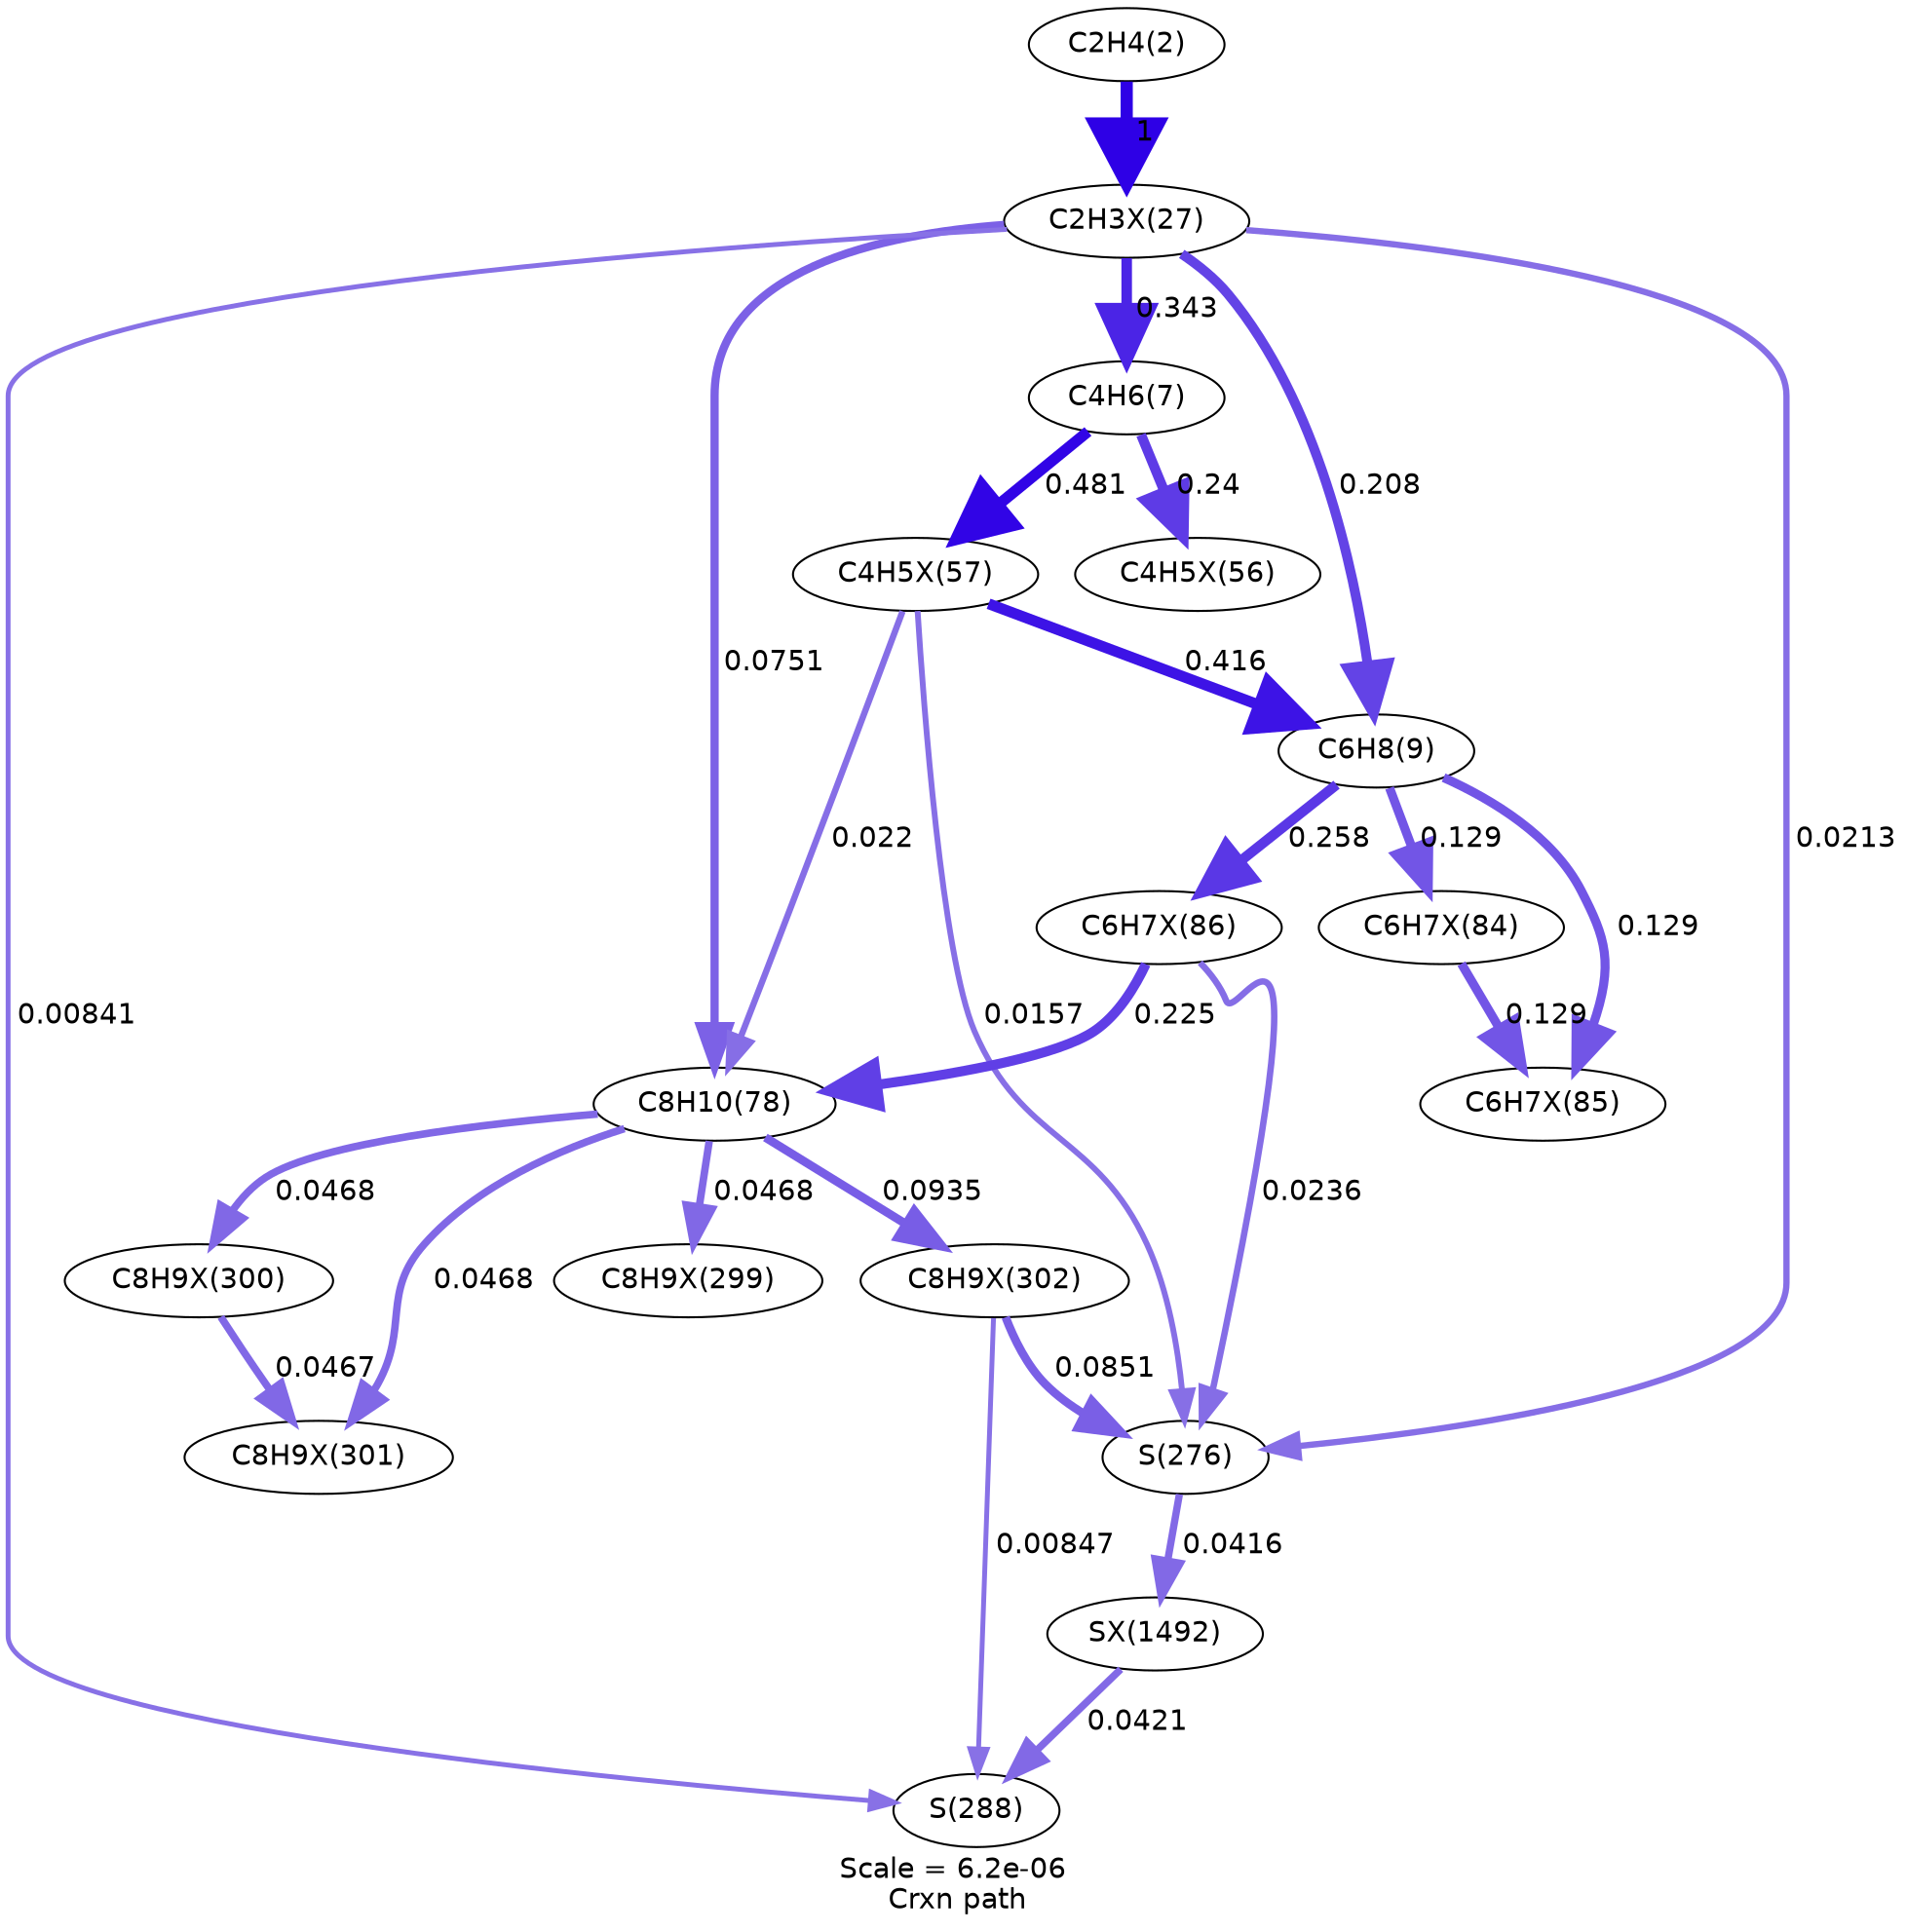 digraph reaction_paths {
center=1;
s5 -> s54[fontname="Helvetica", style="setlinewidth(6)", arrowsize=3, color="0.7, 1.5, 0.9"
, label=" 1"];
s54 -> s8[fontname="Helvetica", style="setlinewidth(5.19)", arrowsize=2.6, color="0.7, 0.843, 0.9"
, label=" 0.343"];
s54 -> s9[fontname="Helvetica", style="setlinewidth(4.82)", arrowsize=2.41, color="0.7, 0.708, 0.9"
, label=" 0.208"];
s54 -> s11[fontname="Helvetica", style="setlinewidth(4.05)", arrowsize=2.02, color="0.7, 0.575, 0.9"
, label=" 0.0751"];
s54 -> s28[fontname="Helvetica", style="setlinewidth(3.09)", arrowsize=1.55, color="0.7, 0.521, 0.9"
, label=" 0.0213"];
s54 -> s30[fontname="Helvetica", style="setlinewidth(2.39)", arrowsize=1.2, color="0.7, 0.508, 0.9"
, label=" 0.00841"];
s8 -> s70[fontname="Helvetica", style="setlinewidth(5.45)", arrowsize=2.72, color="0.7, 0.981, 0.9"
, label=" 0.481"];
s8 -> s69[fontname="Helvetica", style="setlinewidth(4.92)", arrowsize=2.46, color="0.7, 0.74, 0.9"
, label=" 0.24"];
s70 -> s9[fontname="Helvetica", style="setlinewidth(5.34)", arrowsize=2.67, color="0.7, 0.916, 0.9"
, label=" 0.416"];
s70 -> s11[fontname="Helvetica", style="setlinewidth(3.12)", arrowsize=1.56, color="0.7, 0.522, 0.9"
, label=" 0.022"];
s70 -> s28[fontname="Helvetica", style="setlinewidth(2.86)", arrowsize=1.43, color="0.7, 0.516, 0.9"
, label=" 0.0157"];
s9 -> s78[fontname="Helvetica", style="setlinewidth(4.98)", arrowsize=2.49, color="0.7, 0.758, 0.9"
, label=" 0.258"];
s9 -> s77[fontname="Helvetica", style="setlinewidth(4.45)", arrowsize=2.23, color="0.7, 0.629, 0.9"
, label=" 0.129"];
s9 -> s76[fontname="Helvetica", style="setlinewidth(4.45)", arrowsize=2.23, color="0.7, 0.629, 0.9"
, label=" 0.129"];
s78 -> s11[fontname="Helvetica", style="setlinewidth(4.87)", arrowsize=2.44, color="0.7, 0.725, 0.9"
, label=" 0.225"];
s78 -> s28[fontname="Helvetica", style="setlinewidth(3.17)", arrowsize=1.59, color="0.7, 0.524, 0.9"
, label=" 0.0236"];
s11 -> s99[fontname="Helvetica", style="setlinewidth(4.21)", arrowsize=2.11, color="0.7, 0.594, 0.9"
, label=" 0.0935"];
s11 -> s98[fontname="Helvetica", style="setlinewidth(3.69)", arrowsize=1.84, color="0.7, 0.547, 0.9"
, label=" 0.0468"];
s11 -> s97[fontname="Helvetica", style="setlinewidth(3.69)", arrowsize=1.84, color="0.7, 0.547, 0.9"
, label=" 0.0468"];
s11 -> s96[fontname="Helvetica", style="setlinewidth(3.69)", arrowsize=1.84, color="0.7, 0.547, 0.9"
, label=" 0.0468"];
s76 -> s77[fontname="Helvetica", style="setlinewidth(4.46)", arrowsize=2.23, color="0.7, 0.629, 0.9"
, label=" 0.129"];
s99 -> s28[fontname="Helvetica", style="setlinewidth(4.14)", arrowsize=2.07, color="0.7, 0.585, 0.9"
, label=" 0.0851"];
s99 -> s30[fontname="Helvetica", style="setlinewidth(2.4)", arrowsize=1.2, color="0.7, 0.508, 0.9"
, label=" 0.00847"];
s28 -> s138[fontname="Helvetica", style="setlinewidth(3.6)", arrowsize=1.8, color="0.7, 0.542, 0.9"
, label=" 0.0416"];
s97 -> s98[fontname="Helvetica", style="setlinewidth(3.69)", arrowsize=1.84, color="0.7, 0.547, 0.9"
, label=" 0.0467"];
s138 -> s30[fontname="Helvetica", style="setlinewidth(3.61)", arrowsize=1.8, color="0.7, 0.542, 0.9"
, label=" 0.0421"];
s5 [ fontname="Helvetica", label="C2H4(2)"];
s8 [ fontname="Helvetica", label="C4H6(7)"];
s9 [ fontname="Helvetica", label="C6H8(9)"];
s11 [ fontname="Helvetica", label="C8H10(78)"];
s28 [ fontname="Helvetica", label="S(276)"];
s30 [ fontname="Helvetica", label="S(288)"];
s54 [ fontname="Helvetica", label="C2H3X(27)"];
s69 [ fontname="Helvetica", label="C4H5X(56)"];
s70 [ fontname="Helvetica", label="C4H5X(57)"];
s76 [ fontname="Helvetica", label="C6H7X(84)"];
s77 [ fontname="Helvetica", label="C6H7X(85)"];
s78 [ fontname="Helvetica", label="C6H7X(86)"];
s96 [ fontname="Helvetica", label="C8H9X(299)"];
s97 [ fontname="Helvetica", label="C8H9X(300)"];
s98 [ fontname="Helvetica", label="C8H9X(301)"];
s99 [ fontname="Helvetica", label="C8H9X(302)"];
s138 [ fontname="Helvetica", label="SX(1492)"];
 label = "Scale = 6.2e-06\l Crxn path";
 fontname = "Helvetica";
}

